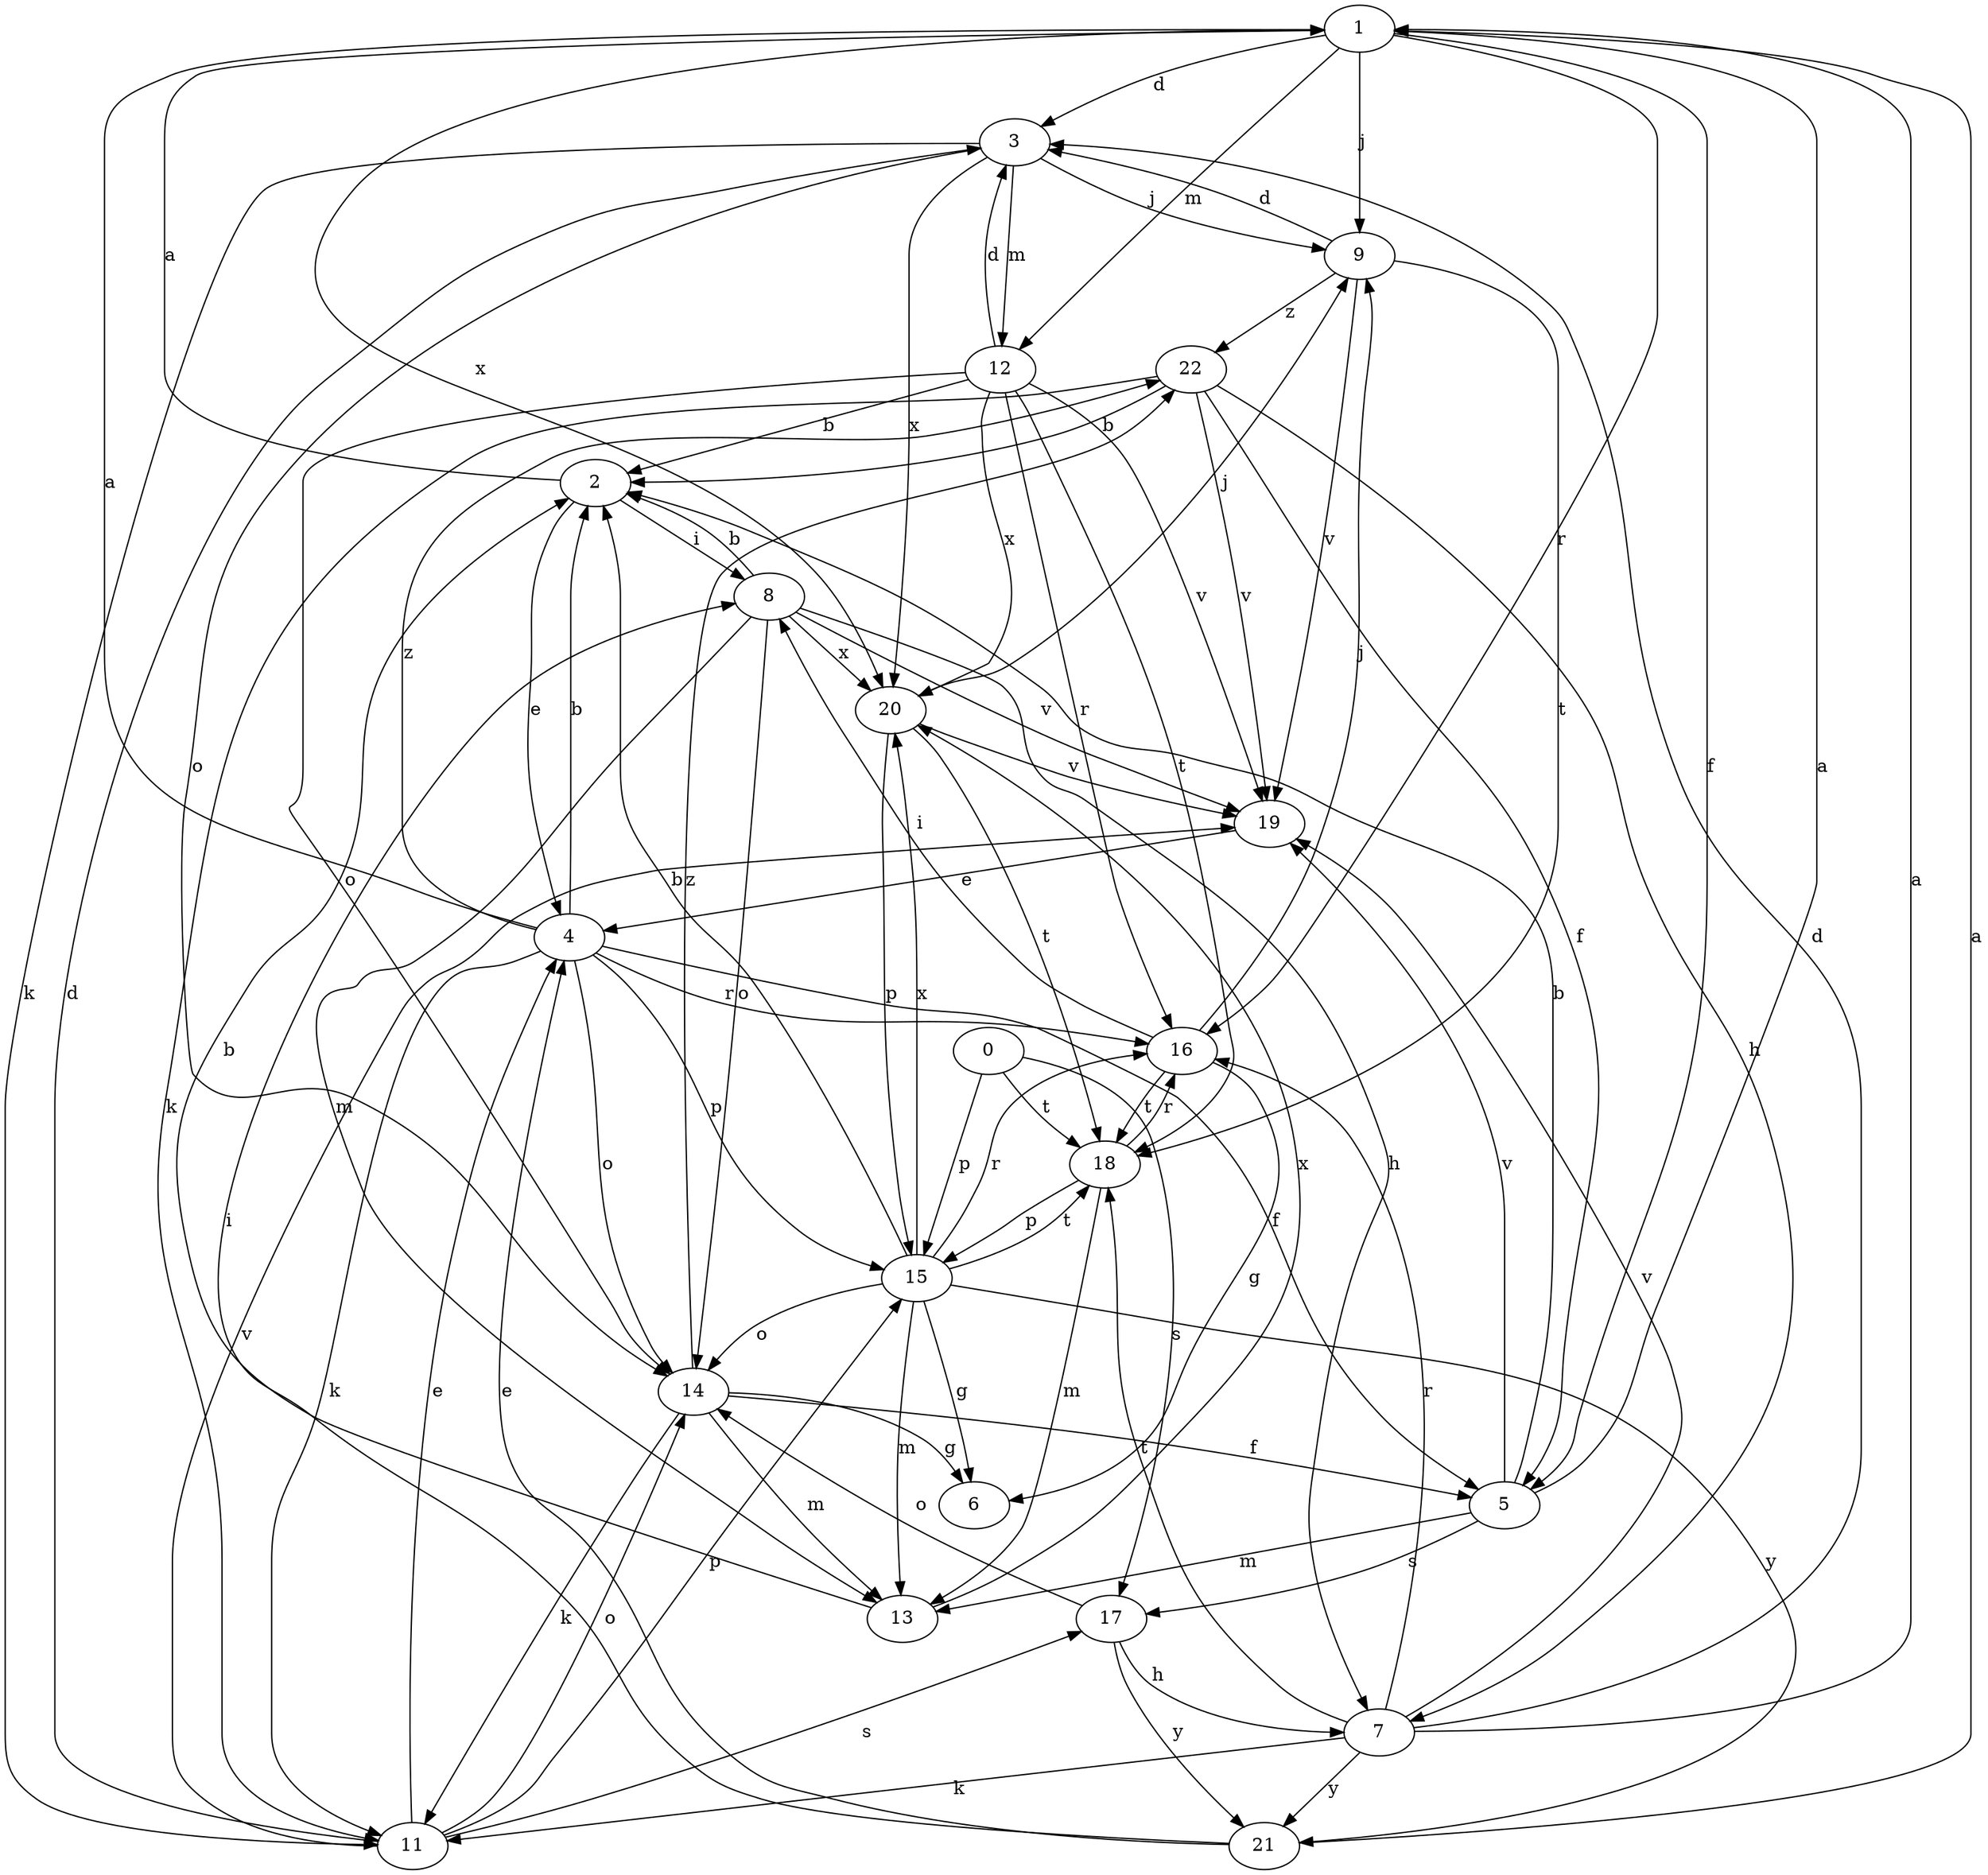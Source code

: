 strict digraph  {
1;
2;
3;
4;
5;
6;
0;
7;
8;
9;
11;
12;
13;
14;
15;
16;
17;
18;
19;
20;
21;
22;
1 -> 3  [label=d];
1 -> 5  [label=f];
1 -> 9  [label=j];
1 -> 12  [label=m];
1 -> 16  [label=r];
1 -> 20  [label=x];
2 -> 1  [label=a];
2 -> 4  [label=e];
2 -> 8  [label=i];
3 -> 9  [label=j];
3 -> 11  [label=k];
3 -> 12  [label=m];
3 -> 14  [label=o];
3 -> 20  [label=x];
4 -> 1  [label=a];
4 -> 2  [label=b];
4 -> 5  [label=f];
4 -> 11  [label=k];
4 -> 14  [label=o];
4 -> 15  [label=p];
4 -> 16  [label=r];
4 -> 22  [label=z];
5 -> 1  [label=a];
5 -> 2  [label=b];
5 -> 13  [label=m];
5 -> 17  [label=s];
5 -> 19  [label=v];
0 -> 15  [label=p];
0 -> 17  [label=s];
0 -> 18  [label=t];
7 -> 1  [label=a];
7 -> 3  [label=d];
7 -> 11  [label=k];
7 -> 16  [label=r];
7 -> 18  [label=t];
7 -> 19  [label=v];
7 -> 21  [label=y];
8 -> 2  [label=b];
8 -> 7  [label=h];
8 -> 13  [label=m];
8 -> 14  [label=o];
8 -> 19  [label=v];
8 -> 20  [label=x];
9 -> 3  [label=d];
9 -> 18  [label=t];
9 -> 19  [label=v];
9 -> 22  [label=z];
11 -> 3  [label=d];
11 -> 4  [label=e];
11 -> 14  [label=o];
11 -> 15  [label=p];
11 -> 17  [label=s];
11 -> 19  [label=v];
12 -> 2  [label=b];
12 -> 3  [label=d];
12 -> 14  [label=o];
12 -> 16  [label=r];
12 -> 18  [label=t];
12 -> 19  [label=v];
12 -> 20  [label=x];
13 -> 2  [label=b];
13 -> 20  [label=x];
14 -> 5  [label=f];
14 -> 6  [label=g];
14 -> 11  [label=k];
14 -> 13  [label=m];
14 -> 22  [label=z];
15 -> 2  [label=b];
15 -> 6  [label=g];
15 -> 13  [label=m];
15 -> 14  [label=o];
15 -> 16  [label=r];
15 -> 18  [label=t];
15 -> 20  [label=x];
15 -> 21  [label=y];
16 -> 6  [label=g];
16 -> 8  [label=i];
16 -> 9  [label=j];
16 -> 18  [label=t];
17 -> 7  [label=h];
17 -> 14  [label=o];
17 -> 21  [label=y];
18 -> 13  [label=m];
18 -> 15  [label=p];
18 -> 16  [label=r];
19 -> 4  [label=e];
20 -> 9  [label=j];
20 -> 15  [label=p];
20 -> 18  [label=t];
20 -> 19  [label=v];
21 -> 1  [label=a];
21 -> 4  [label=e];
21 -> 8  [label=i];
22 -> 2  [label=b];
22 -> 5  [label=f];
22 -> 7  [label=h];
22 -> 11  [label=k];
22 -> 19  [label=v];
}
